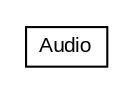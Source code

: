 #!/usr/local/bin/dot
#
# Class diagram 
# Generated by UMLGraph version 5.1 (http://www.umlgraph.org/)
#

digraph G {
	edge [fontname="arial",fontsize=10,labelfontname="arial",labelfontsize=10];
	node [fontname="arial",fontsize=10,shape=plaintext];
	nodesep=0.25;
	ranksep=0.5;
	// org.olympe.musicplayer.bean.model.Audio
	c84 [label=<<table title="org.olympe.musicplayer.bean.model.Audio" border="0" cellborder="1" cellspacing="0" cellpadding="2" port="p" href="./Audio.html">
		<tr><td><table border="0" cellspacing="0" cellpadding="1">
<tr><td align="center" balign="center"> Audio </td></tr>
		</table></td></tr>
		</table>>, fontname="arial", fontcolor="black", fontsize=10.0];
}

